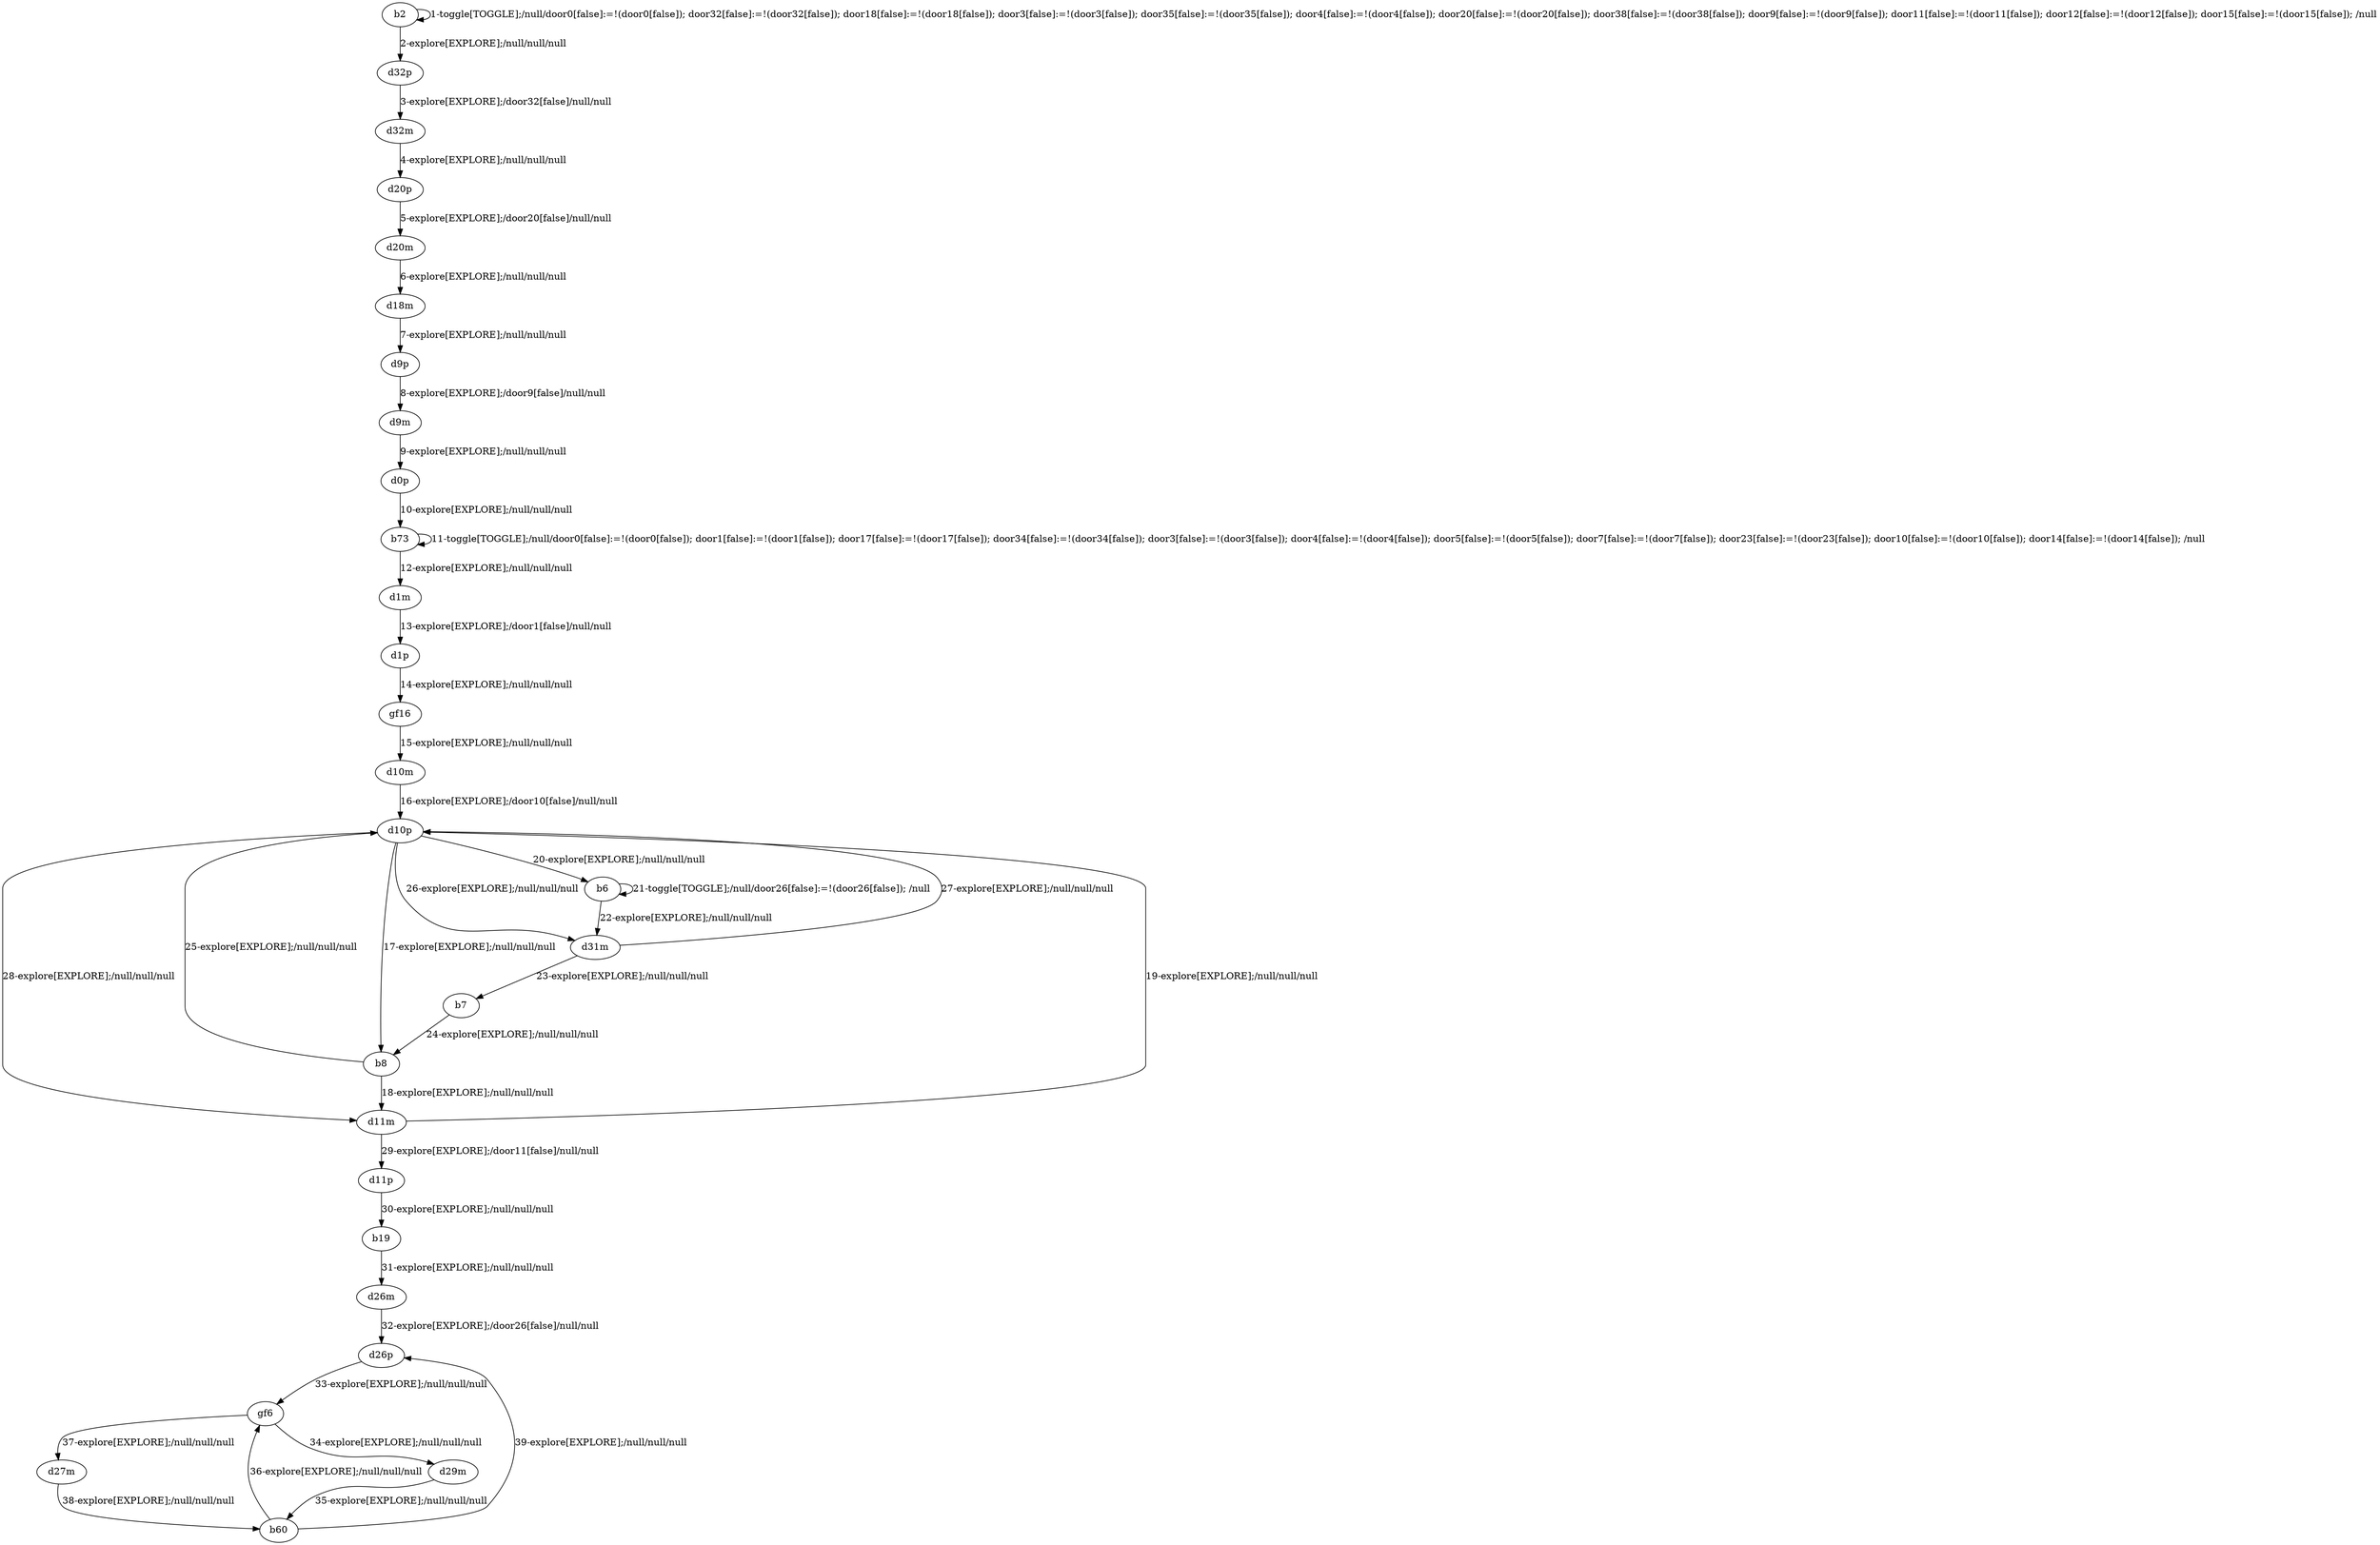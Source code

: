 # Total number of goals covered by this test: 1
# b60 --> d26p

digraph g {
"b2" -> "b2" [label = "1-toggle[TOGGLE];/null/door0[false]:=!(door0[false]); door32[false]:=!(door32[false]); door18[false]:=!(door18[false]); door3[false]:=!(door3[false]); door35[false]:=!(door35[false]); door4[false]:=!(door4[false]); door20[false]:=!(door20[false]); door38[false]:=!(door38[false]); door9[false]:=!(door9[false]); door11[false]:=!(door11[false]); door12[false]:=!(door12[false]); door15[false]:=!(door15[false]); /null"];
"b2" -> "d32p" [label = "2-explore[EXPLORE];/null/null/null"];
"d32p" -> "d32m" [label = "3-explore[EXPLORE];/door32[false]/null/null"];
"d32m" -> "d20p" [label = "4-explore[EXPLORE];/null/null/null"];
"d20p" -> "d20m" [label = "5-explore[EXPLORE];/door20[false]/null/null"];
"d20m" -> "d18m" [label = "6-explore[EXPLORE];/null/null/null"];
"d18m" -> "d9p" [label = "7-explore[EXPLORE];/null/null/null"];
"d9p" -> "d9m" [label = "8-explore[EXPLORE];/door9[false]/null/null"];
"d9m" -> "d0p" [label = "9-explore[EXPLORE];/null/null/null"];
"d0p" -> "b73" [label = "10-explore[EXPLORE];/null/null/null"];
"b73" -> "b73" [label = "11-toggle[TOGGLE];/null/door0[false]:=!(door0[false]); door1[false]:=!(door1[false]); door17[false]:=!(door17[false]); door34[false]:=!(door34[false]); door3[false]:=!(door3[false]); door4[false]:=!(door4[false]); door5[false]:=!(door5[false]); door7[false]:=!(door7[false]); door23[false]:=!(door23[false]); door10[false]:=!(door10[false]); door14[false]:=!(door14[false]); /null"];
"b73" -> "d1m" [label = "12-explore[EXPLORE];/null/null/null"];
"d1m" -> "d1p" [label = "13-explore[EXPLORE];/door1[false]/null/null"];
"d1p" -> "gf16" [label = "14-explore[EXPLORE];/null/null/null"];
"gf16" -> "d10m" [label = "15-explore[EXPLORE];/null/null/null"];
"d10m" -> "d10p" [label = "16-explore[EXPLORE];/door10[false]/null/null"];
"d10p" -> "b8" [label = "17-explore[EXPLORE];/null/null/null"];
"b8" -> "d11m" [label = "18-explore[EXPLORE];/null/null/null"];
"d11m" -> "d10p" [label = "19-explore[EXPLORE];/null/null/null"];
"d10p" -> "b6" [label = "20-explore[EXPLORE];/null/null/null"];
"b6" -> "b6" [label = "21-toggle[TOGGLE];/null/door26[false]:=!(door26[false]); /null"];
"b6" -> "d31m" [label = "22-explore[EXPLORE];/null/null/null"];
"d31m" -> "b7" [label = "23-explore[EXPLORE];/null/null/null"];
"b7" -> "b8" [label = "24-explore[EXPLORE];/null/null/null"];
"b8" -> "d10p" [label = "25-explore[EXPLORE];/null/null/null"];
"d10p" -> "d31m" [label = "26-explore[EXPLORE];/null/null/null"];
"d31m" -> "d10p" [label = "27-explore[EXPLORE];/null/null/null"];
"d10p" -> "d11m" [label = "28-explore[EXPLORE];/null/null/null"];
"d11m" -> "d11p" [label = "29-explore[EXPLORE];/door11[false]/null/null"];
"d11p" -> "b19" [label = "30-explore[EXPLORE];/null/null/null"];
"b19" -> "d26m" [label = "31-explore[EXPLORE];/null/null/null"];
"d26m" -> "d26p" [label = "32-explore[EXPLORE];/door26[false]/null/null"];
"d26p" -> "gf6" [label = "33-explore[EXPLORE];/null/null/null"];
"gf6" -> "d29m" [label = "34-explore[EXPLORE];/null/null/null"];
"d29m" -> "b60" [label = "35-explore[EXPLORE];/null/null/null"];
"b60" -> "gf6" [label = "36-explore[EXPLORE];/null/null/null"];
"gf6" -> "d27m" [label = "37-explore[EXPLORE];/null/null/null"];
"d27m" -> "b60" [label = "38-explore[EXPLORE];/null/null/null"];
"b60" -> "d26p" [label = "39-explore[EXPLORE];/null/null/null"];
}